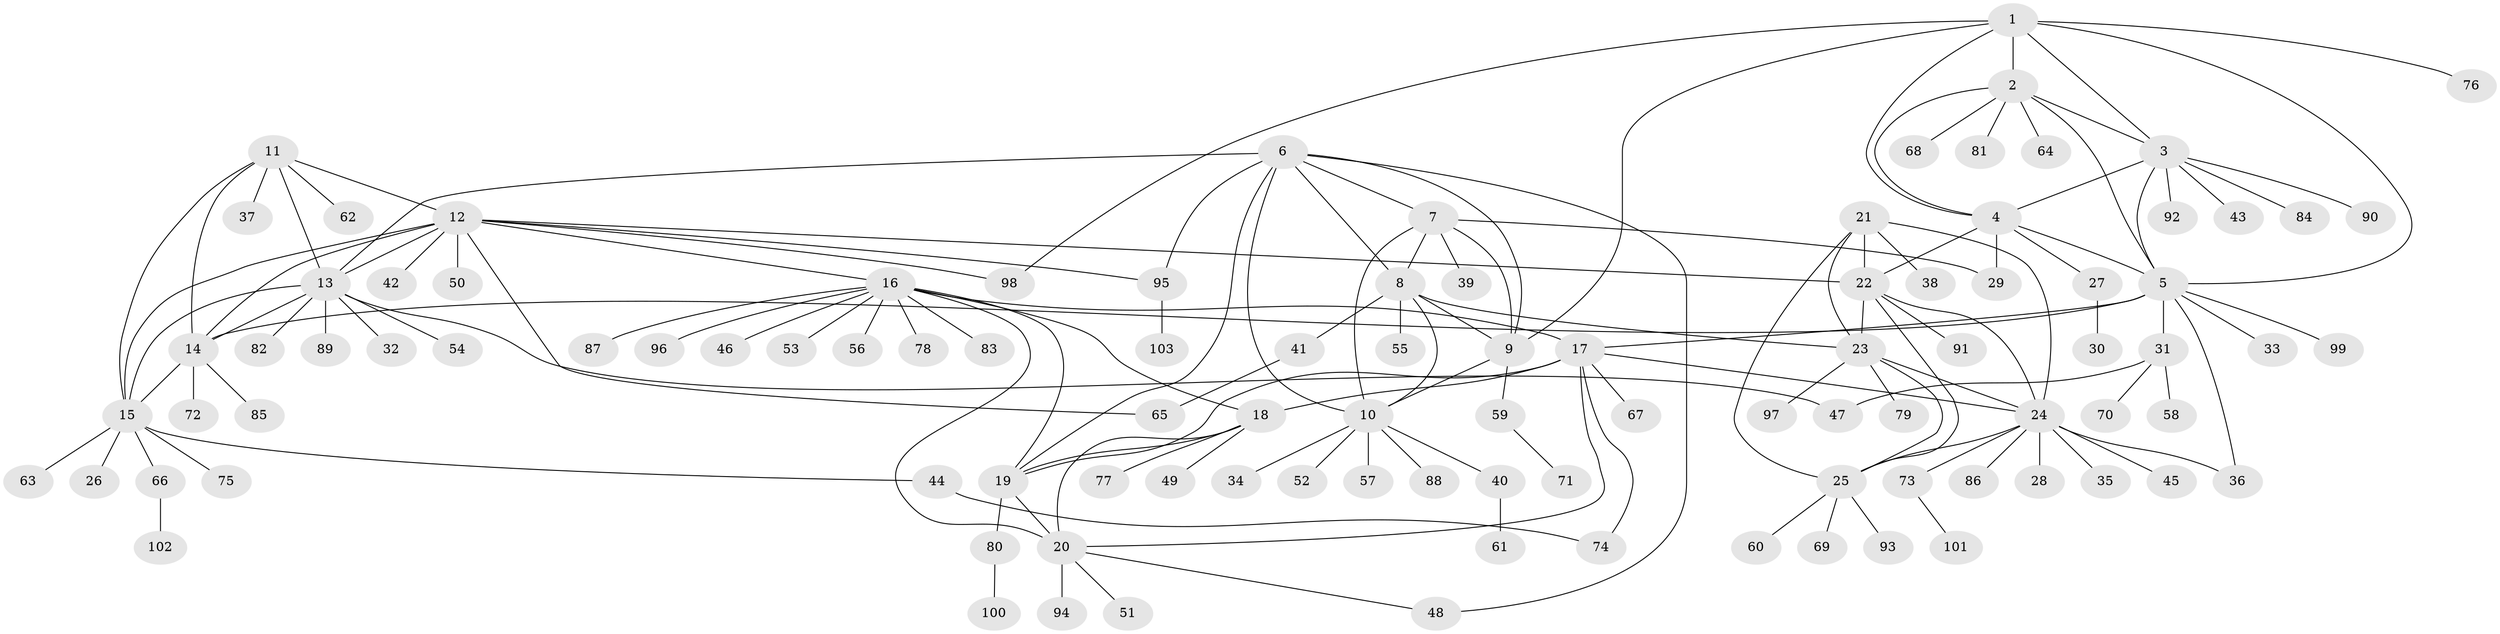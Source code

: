 // coarse degree distribution, {13: 0.027777777777777776, 6: 0.027777777777777776, 5: 0.08333333333333333, 4: 0.013888888888888888, 11: 0.027777777777777776, 10: 0.027777777777777776, 9: 0.013888888888888888, 7: 0.013888888888888888, 1: 0.6805555555555556, 2: 0.06944444444444445, 3: 0.013888888888888888}
// Generated by graph-tools (version 1.1) at 2025/19/03/04/25 18:19:33]
// undirected, 103 vertices, 146 edges
graph export_dot {
graph [start="1"]
  node [color=gray90,style=filled];
  1;
  2;
  3;
  4;
  5;
  6;
  7;
  8;
  9;
  10;
  11;
  12;
  13;
  14;
  15;
  16;
  17;
  18;
  19;
  20;
  21;
  22;
  23;
  24;
  25;
  26;
  27;
  28;
  29;
  30;
  31;
  32;
  33;
  34;
  35;
  36;
  37;
  38;
  39;
  40;
  41;
  42;
  43;
  44;
  45;
  46;
  47;
  48;
  49;
  50;
  51;
  52;
  53;
  54;
  55;
  56;
  57;
  58;
  59;
  60;
  61;
  62;
  63;
  64;
  65;
  66;
  67;
  68;
  69;
  70;
  71;
  72;
  73;
  74;
  75;
  76;
  77;
  78;
  79;
  80;
  81;
  82;
  83;
  84;
  85;
  86;
  87;
  88;
  89;
  90;
  91;
  92;
  93;
  94;
  95;
  96;
  97;
  98;
  99;
  100;
  101;
  102;
  103;
  1 -- 2;
  1 -- 3;
  1 -- 4;
  1 -- 5;
  1 -- 9;
  1 -- 76;
  1 -- 98;
  2 -- 3;
  2 -- 4;
  2 -- 5;
  2 -- 64;
  2 -- 68;
  2 -- 81;
  3 -- 4;
  3 -- 5;
  3 -- 43;
  3 -- 84;
  3 -- 90;
  3 -- 92;
  4 -- 5;
  4 -- 22;
  4 -- 27;
  4 -- 29;
  5 -- 14;
  5 -- 17;
  5 -- 31;
  5 -- 33;
  5 -- 36;
  5 -- 99;
  6 -- 7;
  6 -- 8;
  6 -- 9;
  6 -- 10;
  6 -- 13;
  6 -- 19;
  6 -- 48;
  6 -- 95;
  7 -- 8;
  7 -- 9;
  7 -- 10;
  7 -- 29;
  7 -- 39;
  8 -- 9;
  8 -- 10;
  8 -- 23;
  8 -- 41;
  8 -- 55;
  9 -- 10;
  9 -- 59;
  10 -- 34;
  10 -- 40;
  10 -- 52;
  10 -- 57;
  10 -- 88;
  11 -- 12;
  11 -- 13;
  11 -- 14;
  11 -- 15;
  11 -- 37;
  11 -- 62;
  12 -- 13;
  12 -- 14;
  12 -- 15;
  12 -- 16;
  12 -- 22;
  12 -- 42;
  12 -- 50;
  12 -- 65;
  12 -- 95;
  12 -- 98;
  13 -- 14;
  13 -- 15;
  13 -- 32;
  13 -- 47;
  13 -- 54;
  13 -- 82;
  13 -- 89;
  14 -- 15;
  14 -- 72;
  14 -- 85;
  15 -- 26;
  15 -- 44;
  15 -- 63;
  15 -- 66;
  15 -- 75;
  16 -- 17;
  16 -- 18;
  16 -- 19;
  16 -- 20;
  16 -- 46;
  16 -- 53;
  16 -- 56;
  16 -- 78;
  16 -- 83;
  16 -- 87;
  16 -- 96;
  17 -- 18;
  17 -- 19;
  17 -- 20;
  17 -- 24;
  17 -- 67;
  17 -- 74;
  18 -- 19;
  18 -- 20;
  18 -- 49;
  18 -- 77;
  19 -- 20;
  19 -- 80;
  20 -- 48;
  20 -- 51;
  20 -- 94;
  21 -- 22;
  21 -- 23;
  21 -- 24;
  21 -- 25;
  21 -- 38;
  22 -- 23;
  22 -- 24;
  22 -- 25;
  22 -- 91;
  23 -- 24;
  23 -- 25;
  23 -- 79;
  23 -- 97;
  24 -- 25;
  24 -- 28;
  24 -- 35;
  24 -- 36;
  24 -- 45;
  24 -- 73;
  24 -- 86;
  25 -- 60;
  25 -- 69;
  25 -- 93;
  27 -- 30;
  31 -- 47;
  31 -- 58;
  31 -- 70;
  40 -- 61;
  41 -- 65;
  44 -- 74;
  59 -- 71;
  66 -- 102;
  73 -- 101;
  80 -- 100;
  95 -- 103;
}
